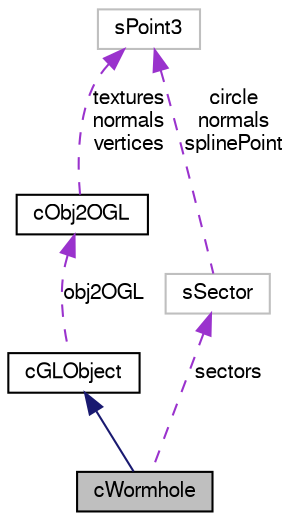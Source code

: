 digraph G
{
  edge [fontname="FreeSans",fontsize="10",labelfontname="FreeSans",labelfontsize="10"];
  node [fontname="FreeSans",fontsize="10",shape=record];
  Node1 [label="cWormhole",height=0.2,width=0.4,color="black", fillcolor="grey75", style="filled" fontcolor="black"];
  Node2 -> Node1 [dir=back,color="midnightblue",fontsize="10",style="solid",fontname="FreeSans"];
  Node2 [label="cGLObject",height=0.2,width=0.4,color="black", fillcolor="white", style="filled",URL="$classc_g_l_object.html",tooltip="Basic model for every openGL object in scene (wormhole, ufo, etc.)."];
  Node3 -> Node2 [dir=back,color="darkorchid3",fontsize="10",style="dashed",label="obj2OGL",fontname="FreeSans"];
  Node3 [label="cObj2OGL",height=0.2,width=0.4,color="black", fillcolor="white", style="filled",URL="$classc_obj2_o_g_l.html",tooltip="Obj file parser."];
  Node4 -> Node3 [dir=back,color="darkorchid3",fontsize="10",style="dashed",label="textures\nnormals\nvertices",fontname="FreeSans"];
  Node4 [label="sPoint3",height=0.2,width=0.4,color="grey75", fillcolor="white", style="filled"];
  Node5 -> Node1 [dir=back,color="darkorchid3",fontsize="10",style="dashed",label="sectors",fontname="FreeSans"];
  Node5 [label="sSector",height=0.2,width=0.4,color="grey75", fillcolor="white", style="filled"];
  Node4 -> Node5 [dir=back,color="darkorchid3",fontsize="10",style="dashed",label="circle\nnormals\nsplinePoint",fontname="FreeSans"];
}
